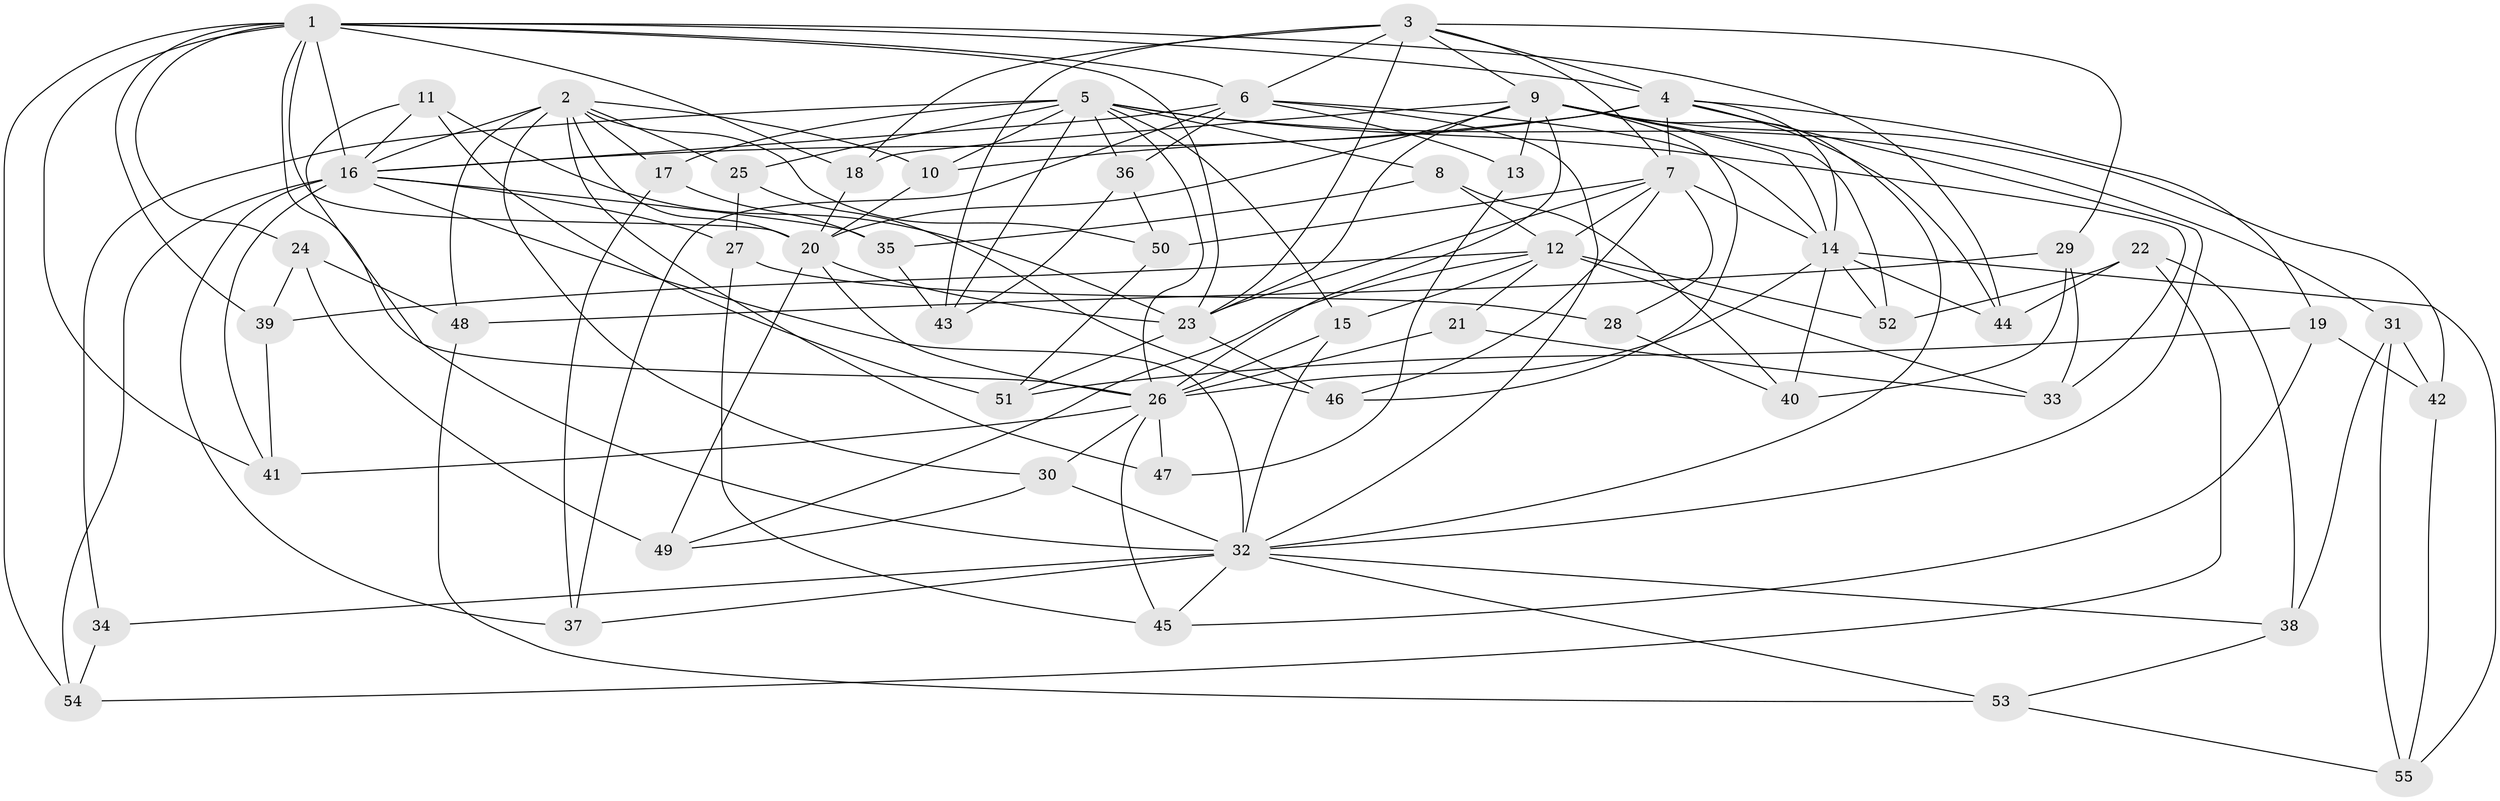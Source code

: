 // original degree distribution, {4: 1.0}
// Generated by graph-tools (version 1.1) at 2025/38/03/09/25 02:38:04]
// undirected, 55 vertices, 149 edges
graph export_dot {
graph [start="1"]
  node [color=gray90,style=filled];
  1;
  2;
  3;
  4;
  5;
  6;
  7;
  8;
  9;
  10;
  11;
  12;
  13;
  14;
  15;
  16;
  17;
  18;
  19;
  20;
  21;
  22;
  23;
  24;
  25;
  26;
  27;
  28;
  29;
  30;
  31;
  32;
  33;
  34;
  35;
  36;
  37;
  38;
  39;
  40;
  41;
  42;
  43;
  44;
  45;
  46;
  47;
  48;
  49;
  50;
  51;
  52;
  53;
  54;
  55;
  1 -- 4 [weight=1.0];
  1 -- 6 [weight=1.0];
  1 -- 16 [weight=1.0];
  1 -- 18 [weight=1.0];
  1 -- 20 [weight=1.0];
  1 -- 23 [weight=1.0];
  1 -- 24 [weight=1.0];
  1 -- 26 [weight=1.0];
  1 -- 39 [weight=1.0];
  1 -- 41 [weight=1.0];
  1 -- 44 [weight=1.0];
  1 -- 54 [weight=1.0];
  2 -- 10 [weight=1.0];
  2 -- 16 [weight=2.0];
  2 -- 17 [weight=1.0];
  2 -- 20 [weight=1.0];
  2 -- 25 [weight=1.0];
  2 -- 30 [weight=1.0];
  2 -- 47 [weight=1.0];
  2 -- 48 [weight=1.0];
  2 -- 50 [weight=1.0];
  3 -- 4 [weight=2.0];
  3 -- 6 [weight=1.0];
  3 -- 7 [weight=1.0];
  3 -- 9 [weight=2.0];
  3 -- 18 [weight=1.0];
  3 -- 23 [weight=3.0];
  3 -- 29 [weight=1.0];
  3 -- 43 [weight=1.0];
  4 -- 7 [weight=1.0];
  4 -- 10 [weight=1.0];
  4 -- 14 [weight=1.0];
  4 -- 16 [weight=1.0];
  4 -- 19 [weight=1.0];
  4 -- 32 [weight=1.0];
  4 -- 44 [weight=1.0];
  5 -- 8 [weight=1.0];
  5 -- 10 [weight=1.0];
  5 -- 15 [weight=1.0];
  5 -- 17 [weight=1.0];
  5 -- 25 [weight=1.0];
  5 -- 26 [weight=1.0];
  5 -- 31 [weight=1.0];
  5 -- 33 [weight=1.0];
  5 -- 34 [weight=2.0];
  5 -- 36 [weight=1.0];
  5 -- 43 [weight=1.0];
  6 -- 13 [weight=2.0];
  6 -- 14 [weight=2.0];
  6 -- 16 [weight=1.0];
  6 -- 32 [weight=1.0];
  6 -- 36 [weight=1.0];
  6 -- 37 [weight=1.0];
  7 -- 12 [weight=2.0];
  7 -- 14 [weight=1.0];
  7 -- 23 [weight=3.0];
  7 -- 28 [weight=2.0];
  7 -- 46 [weight=1.0];
  7 -- 50 [weight=1.0];
  8 -- 12 [weight=1.0];
  8 -- 35 [weight=1.0];
  8 -- 40 [weight=1.0];
  9 -- 13 [weight=1.0];
  9 -- 14 [weight=1.0];
  9 -- 18 [weight=1.0];
  9 -- 20 [weight=1.0];
  9 -- 23 [weight=1.0];
  9 -- 26 [weight=1.0];
  9 -- 32 [weight=1.0];
  9 -- 42 [weight=1.0];
  9 -- 46 [weight=1.0];
  9 -- 52 [weight=1.0];
  10 -- 20 [weight=1.0];
  11 -- 16 [weight=1.0];
  11 -- 23 [weight=1.0];
  11 -- 32 [weight=1.0];
  11 -- 51 [weight=1.0];
  12 -- 15 [weight=1.0];
  12 -- 21 [weight=2.0];
  12 -- 33 [weight=1.0];
  12 -- 39 [weight=1.0];
  12 -- 49 [weight=1.0];
  12 -- 52 [weight=1.0];
  13 -- 47 [weight=1.0];
  14 -- 26 [weight=1.0];
  14 -- 40 [weight=1.0];
  14 -- 44 [weight=1.0];
  14 -- 52 [weight=1.0];
  14 -- 55 [weight=1.0];
  15 -- 26 [weight=1.0];
  15 -- 32 [weight=1.0];
  16 -- 27 [weight=1.0];
  16 -- 32 [weight=1.0];
  16 -- 35 [weight=1.0];
  16 -- 37 [weight=1.0];
  16 -- 41 [weight=1.0];
  16 -- 54 [weight=1.0];
  17 -- 35 [weight=1.0];
  17 -- 37 [weight=1.0];
  18 -- 20 [weight=1.0];
  19 -- 42 [weight=1.0];
  19 -- 45 [weight=1.0];
  19 -- 51 [weight=1.0];
  20 -- 23 [weight=1.0];
  20 -- 26 [weight=1.0];
  20 -- 49 [weight=1.0];
  21 -- 26 [weight=1.0];
  21 -- 33 [weight=1.0];
  22 -- 38 [weight=1.0];
  22 -- 44 [weight=1.0];
  22 -- 52 [weight=1.0];
  22 -- 54 [weight=1.0];
  23 -- 46 [weight=1.0];
  23 -- 51 [weight=1.0];
  24 -- 39 [weight=1.0];
  24 -- 48 [weight=1.0];
  24 -- 49 [weight=1.0];
  25 -- 27 [weight=1.0];
  25 -- 46 [weight=1.0];
  26 -- 30 [weight=1.0];
  26 -- 41 [weight=1.0];
  26 -- 45 [weight=1.0];
  26 -- 47 [weight=2.0];
  27 -- 28 [weight=1.0];
  27 -- 45 [weight=1.0];
  28 -- 40 [weight=1.0];
  29 -- 33 [weight=1.0];
  29 -- 40 [weight=1.0];
  29 -- 48 [weight=1.0];
  30 -- 32 [weight=1.0];
  30 -- 49 [weight=1.0];
  31 -- 38 [weight=1.0];
  31 -- 42 [weight=1.0];
  31 -- 55 [weight=1.0];
  32 -- 34 [weight=1.0];
  32 -- 37 [weight=1.0];
  32 -- 38 [weight=1.0];
  32 -- 45 [weight=1.0];
  32 -- 53 [weight=1.0];
  34 -- 54 [weight=1.0];
  35 -- 43 [weight=1.0];
  36 -- 43 [weight=1.0];
  36 -- 50 [weight=1.0];
  38 -- 53 [weight=1.0];
  39 -- 41 [weight=1.0];
  42 -- 55 [weight=1.0];
  48 -- 53 [weight=1.0];
  50 -- 51 [weight=1.0];
  53 -- 55 [weight=1.0];
}
